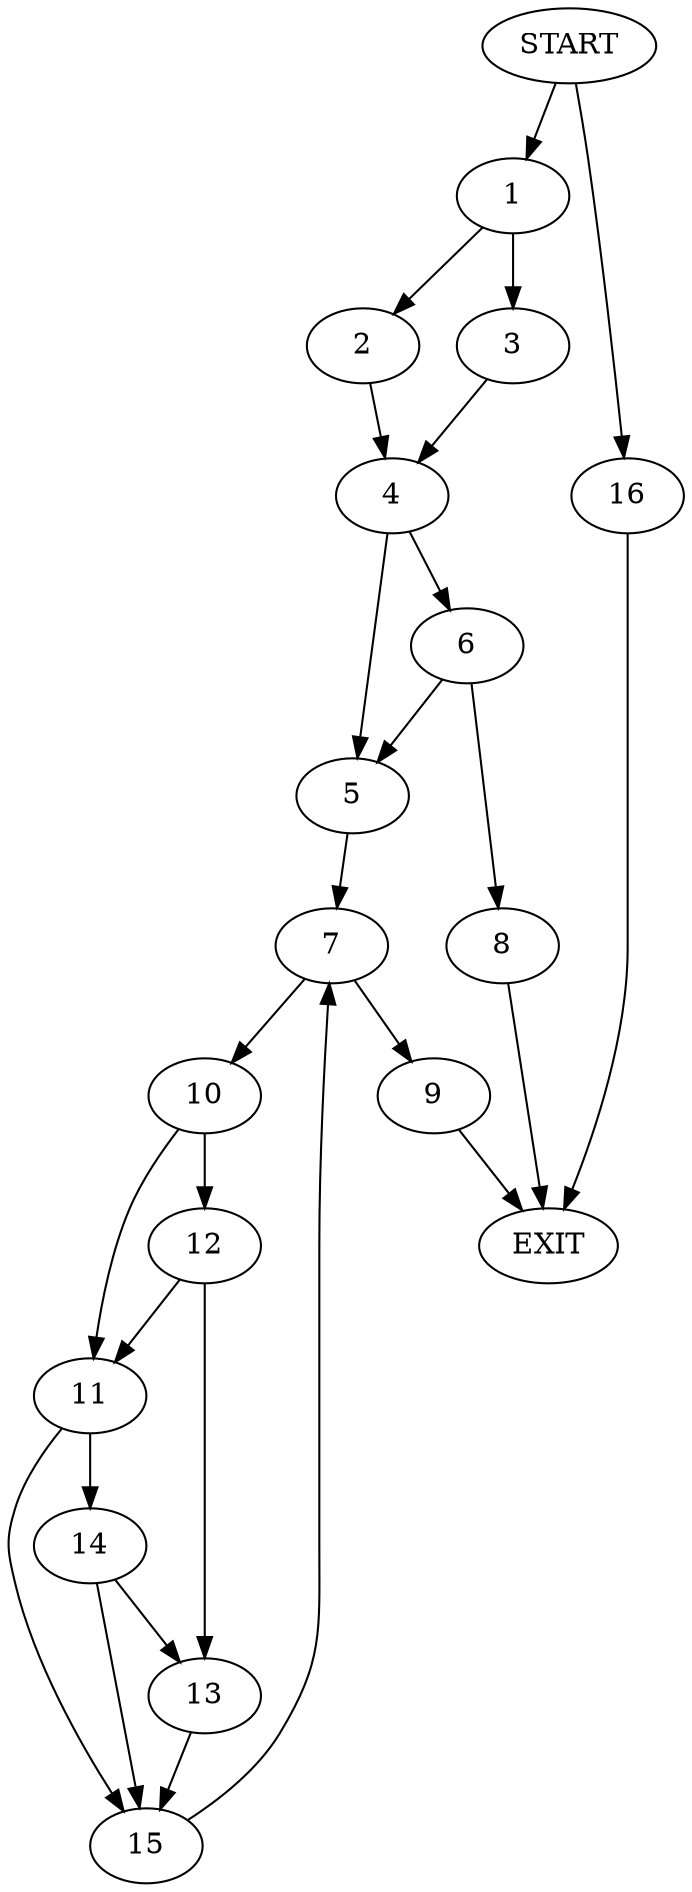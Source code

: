 digraph {
0 [label="START"]
17 [label="EXIT"]
0 -> 1
1 -> 2
1 -> 3
2 -> 4
3 -> 4
4 -> 5
4 -> 6
5 -> 7
6 -> 8
6 -> 5
8 -> 17
7 -> 9
7 -> 10
10 -> 11
10 -> 12
9 -> 17
12 -> 11
12 -> 13
11 -> 14
11 -> 15
13 -> 15
14 -> 13
14 -> 15
15 -> 7
0 -> 16
16 -> 17
}
